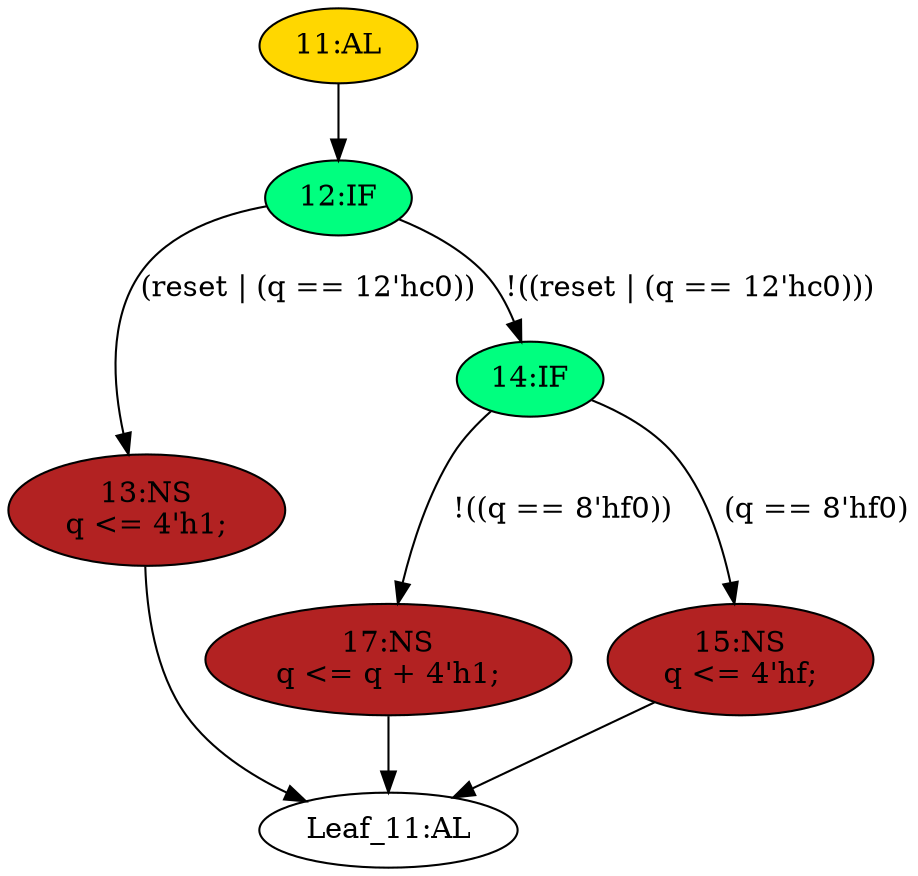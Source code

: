 strict digraph "" {
	node [label="\N"];
	"12:IF"	[ast="<pyverilog.vparser.ast.IfStatement object at 0x7f85d4cd7310>",
		fillcolor=springgreen,
		label="12:IF",
		statements="[]",
		style=filled,
		typ=IfStatement];
	"13:NS"	[ast="<pyverilog.vparser.ast.NonblockingSubstitution object at 0x7f85d4cd78d0>",
		fillcolor=firebrick,
		label="13:NS
q <= 4'h1;",
		statements="[<pyverilog.vparser.ast.NonblockingSubstitution object at 0x7f85d4cd78d0>]",
		style=filled,
		typ=NonblockingSubstitution];
	"12:IF" -> "13:NS"	[cond="['reset', 'q']",
		label="(reset | (q == 12'hc0))",
		lineno=12];
	"14:IF"	[ast="<pyverilog.vparser.ast.IfStatement object at 0x7f85d4cd7450>",
		fillcolor=springgreen,
		label="14:IF",
		statements="[]",
		style=filled,
		typ=IfStatement];
	"12:IF" -> "14:IF"	[cond="['reset', 'q']",
		label="!((reset | (q == 12'hc0)))",
		lineno=12];
	"Leaf_11:AL"	[def_var="['q']",
		label="Leaf_11:AL"];
	"11:AL"	[ast="<pyverilog.vparser.ast.Always object at 0x7f85d4cd7b50>",
		clk_sens=True,
		fillcolor=gold,
		label="11:AL",
		sens="['clk']",
		statements="[]",
		style=filled,
		typ=Always,
		use_var="['q', 'reset']"];
	"11:AL" -> "12:IF"	[cond="[]",
		lineno=None];
	"17:NS"	[ast="<pyverilog.vparser.ast.NonblockingSubstitution object at 0x7f85d4cd7490>",
		fillcolor=firebrick,
		label="17:NS
q <= q + 4'h1;",
		statements="[<pyverilog.vparser.ast.NonblockingSubstitution object at 0x7f85d4cd7490>]",
		style=filled,
		typ=NonblockingSubstitution];
	"17:NS" -> "Leaf_11:AL"	[cond="[]",
		lineno=None];
	"15:NS"	[ast="<pyverilog.vparser.ast.NonblockingSubstitution object at 0x7f85d4cd76d0>",
		fillcolor=firebrick,
		label="15:NS
q <= 4'hf;",
		statements="[<pyverilog.vparser.ast.NonblockingSubstitution object at 0x7f85d4cd76d0>]",
		style=filled,
		typ=NonblockingSubstitution];
	"15:NS" -> "Leaf_11:AL"	[cond="[]",
		lineno=None];
	"13:NS" -> "Leaf_11:AL"	[cond="[]",
		lineno=None];
	"14:IF" -> "17:NS"	[cond="['q']",
		label="!((q == 8'hf0))",
		lineno=14];
	"14:IF" -> "15:NS"	[cond="['q']",
		label="(q == 8'hf0)",
		lineno=14];
}
